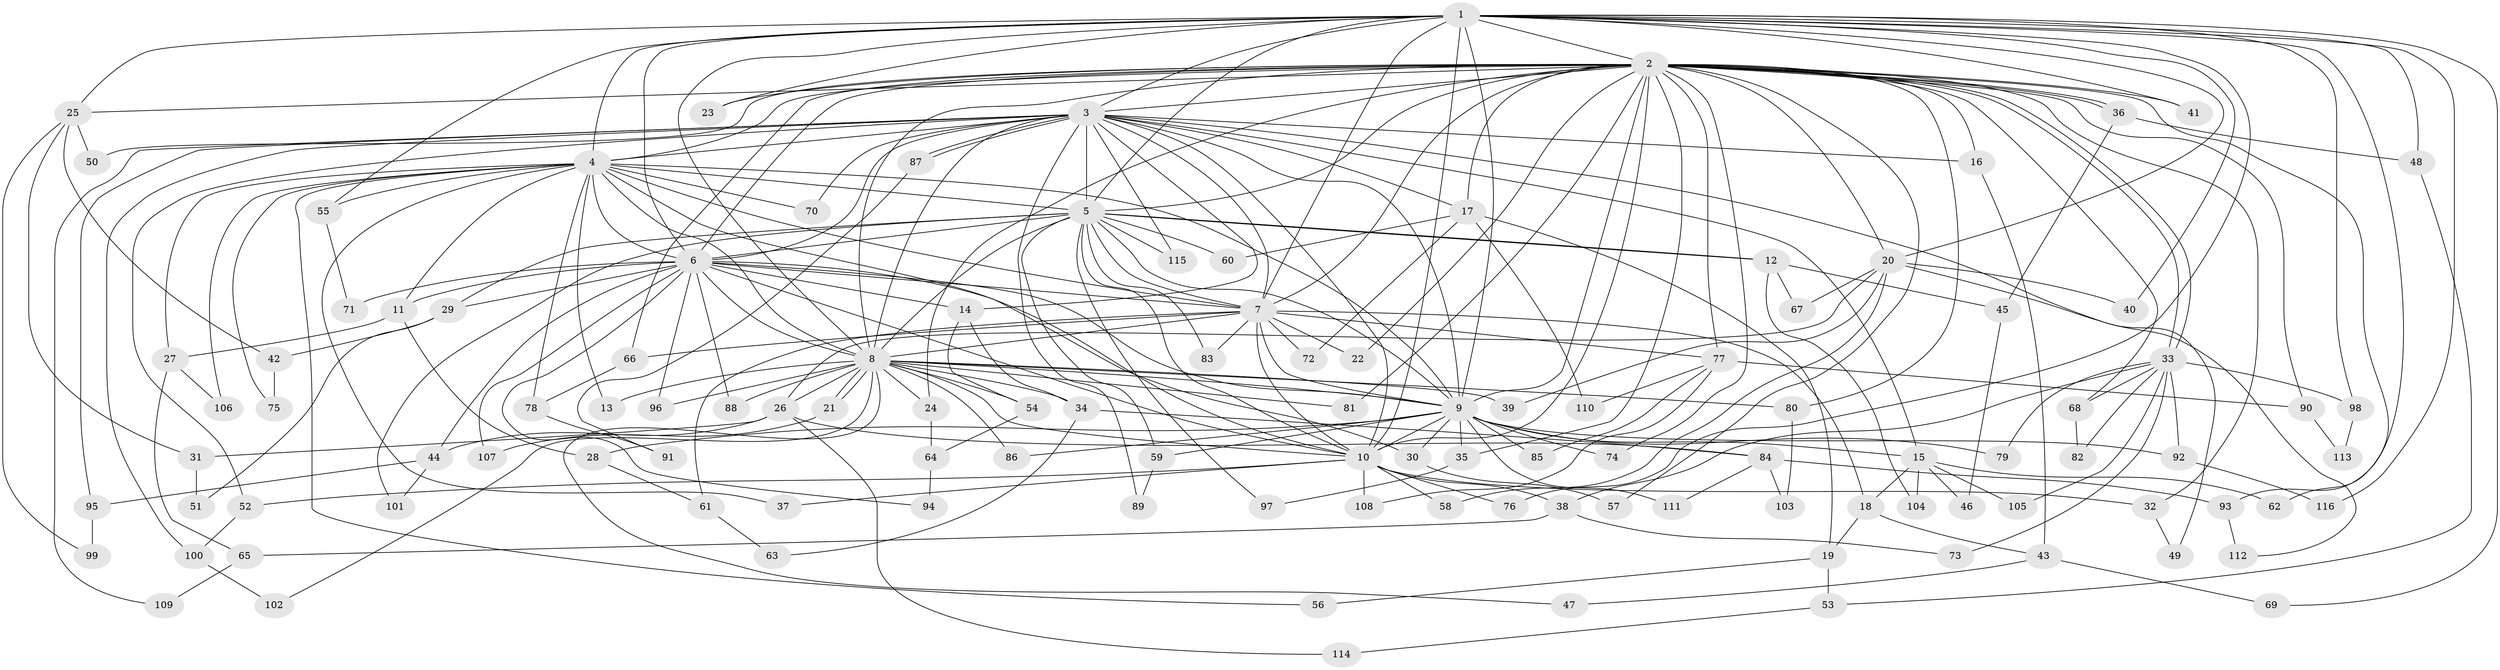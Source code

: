 // Generated by graph-tools (version 1.1) at 2025/01/03/09/25 03:01:24]
// undirected, 116 vertices, 257 edges
graph export_dot {
graph [start="1"]
  node [color=gray90,style=filled];
  1;
  2;
  3;
  4;
  5;
  6;
  7;
  8;
  9;
  10;
  11;
  12;
  13;
  14;
  15;
  16;
  17;
  18;
  19;
  20;
  21;
  22;
  23;
  24;
  25;
  26;
  27;
  28;
  29;
  30;
  31;
  32;
  33;
  34;
  35;
  36;
  37;
  38;
  39;
  40;
  41;
  42;
  43;
  44;
  45;
  46;
  47;
  48;
  49;
  50;
  51;
  52;
  53;
  54;
  55;
  56;
  57;
  58;
  59;
  60;
  61;
  62;
  63;
  64;
  65;
  66;
  67;
  68;
  69;
  70;
  71;
  72;
  73;
  74;
  75;
  76;
  77;
  78;
  79;
  80;
  81;
  82;
  83;
  84;
  85;
  86;
  87;
  88;
  89;
  90;
  91;
  92;
  93;
  94;
  95;
  96;
  97;
  98;
  99;
  100;
  101;
  102;
  103;
  104;
  105;
  106;
  107;
  108;
  109;
  110;
  111;
  112;
  113;
  114;
  115;
  116;
  1 -- 2;
  1 -- 3;
  1 -- 4;
  1 -- 5;
  1 -- 6;
  1 -- 7;
  1 -- 8;
  1 -- 9;
  1 -- 10;
  1 -- 20;
  1 -- 23;
  1 -- 25;
  1 -- 40;
  1 -- 41;
  1 -- 48;
  1 -- 55;
  1 -- 69;
  1 -- 76;
  1 -- 93;
  1 -- 98;
  1 -- 116;
  2 -- 3;
  2 -- 4;
  2 -- 5;
  2 -- 6;
  2 -- 7;
  2 -- 8;
  2 -- 9;
  2 -- 10;
  2 -- 16;
  2 -- 17;
  2 -- 20;
  2 -- 22;
  2 -- 23;
  2 -- 24;
  2 -- 25;
  2 -- 32;
  2 -- 33;
  2 -- 33;
  2 -- 35;
  2 -- 36;
  2 -- 36;
  2 -- 41;
  2 -- 50;
  2 -- 57;
  2 -- 62;
  2 -- 66;
  2 -- 68;
  2 -- 74;
  2 -- 77;
  2 -- 80;
  2 -- 81;
  2 -- 90;
  3 -- 4;
  3 -- 5;
  3 -- 6;
  3 -- 7;
  3 -- 8;
  3 -- 9;
  3 -- 10;
  3 -- 14;
  3 -- 15;
  3 -- 16;
  3 -- 17;
  3 -- 49;
  3 -- 52;
  3 -- 70;
  3 -- 87;
  3 -- 87;
  3 -- 89;
  3 -- 95;
  3 -- 100;
  3 -- 109;
  3 -- 115;
  4 -- 5;
  4 -- 6;
  4 -- 7;
  4 -- 8;
  4 -- 9;
  4 -- 10;
  4 -- 11;
  4 -- 13;
  4 -- 27;
  4 -- 37;
  4 -- 55;
  4 -- 56;
  4 -- 70;
  4 -- 75;
  4 -- 78;
  4 -- 106;
  5 -- 6;
  5 -- 7;
  5 -- 8;
  5 -- 9;
  5 -- 10;
  5 -- 12;
  5 -- 12;
  5 -- 29;
  5 -- 59;
  5 -- 60;
  5 -- 83;
  5 -- 97;
  5 -- 101;
  5 -- 115;
  6 -- 7;
  6 -- 8;
  6 -- 9;
  6 -- 10;
  6 -- 11;
  6 -- 14;
  6 -- 29;
  6 -- 30;
  6 -- 44;
  6 -- 71;
  6 -- 88;
  6 -- 94;
  6 -- 96;
  6 -- 107;
  7 -- 8;
  7 -- 9;
  7 -- 10;
  7 -- 18;
  7 -- 22;
  7 -- 61;
  7 -- 66;
  7 -- 72;
  7 -- 77;
  7 -- 83;
  8 -- 9;
  8 -- 10;
  8 -- 13;
  8 -- 21;
  8 -- 21;
  8 -- 24;
  8 -- 26;
  8 -- 34;
  8 -- 39;
  8 -- 47;
  8 -- 54;
  8 -- 80;
  8 -- 81;
  8 -- 86;
  8 -- 88;
  8 -- 96;
  8 -- 102;
  9 -- 10;
  9 -- 15;
  9 -- 28;
  9 -- 30;
  9 -- 35;
  9 -- 59;
  9 -- 74;
  9 -- 79;
  9 -- 85;
  9 -- 86;
  9 -- 92;
  9 -- 111;
  10 -- 32;
  10 -- 37;
  10 -- 38;
  10 -- 52;
  10 -- 58;
  10 -- 76;
  10 -- 108;
  11 -- 27;
  11 -- 28;
  12 -- 45;
  12 -- 67;
  12 -- 104;
  14 -- 34;
  14 -- 54;
  15 -- 18;
  15 -- 46;
  15 -- 62;
  15 -- 104;
  15 -- 105;
  16 -- 43;
  17 -- 19;
  17 -- 60;
  17 -- 72;
  17 -- 110;
  18 -- 19;
  18 -- 43;
  19 -- 53;
  19 -- 56;
  20 -- 26;
  20 -- 39;
  20 -- 40;
  20 -- 58;
  20 -- 67;
  20 -- 112;
  21 -- 107;
  24 -- 64;
  25 -- 31;
  25 -- 42;
  25 -- 50;
  25 -- 99;
  26 -- 31;
  26 -- 44;
  26 -- 84;
  26 -- 114;
  27 -- 65;
  27 -- 106;
  28 -- 61;
  29 -- 42;
  29 -- 51;
  30 -- 57;
  31 -- 51;
  32 -- 49;
  33 -- 38;
  33 -- 68;
  33 -- 73;
  33 -- 79;
  33 -- 82;
  33 -- 92;
  33 -- 98;
  33 -- 105;
  34 -- 63;
  34 -- 84;
  35 -- 97;
  36 -- 45;
  36 -- 48;
  38 -- 65;
  38 -- 73;
  42 -- 75;
  43 -- 47;
  43 -- 69;
  44 -- 95;
  44 -- 101;
  45 -- 46;
  48 -- 53;
  52 -- 100;
  53 -- 114;
  54 -- 64;
  55 -- 71;
  59 -- 89;
  61 -- 63;
  64 -- 94;
  65 -- 109;
  66 -- 78;
  68 -- 82;
  77 -- 85;
  77 -- 90;
  77 -- 108;
  77 -- 110;
  78 -- 91;
  80 -- 103;
  84 -- 93;
  84 -- 103;
  84 -- 111;
  87 -- 91;
  90 -- 113;
  92 -- 116;
  93 -- 112;
  95 -- 99;
  98 -- 113;
  100 -- 102;
}

